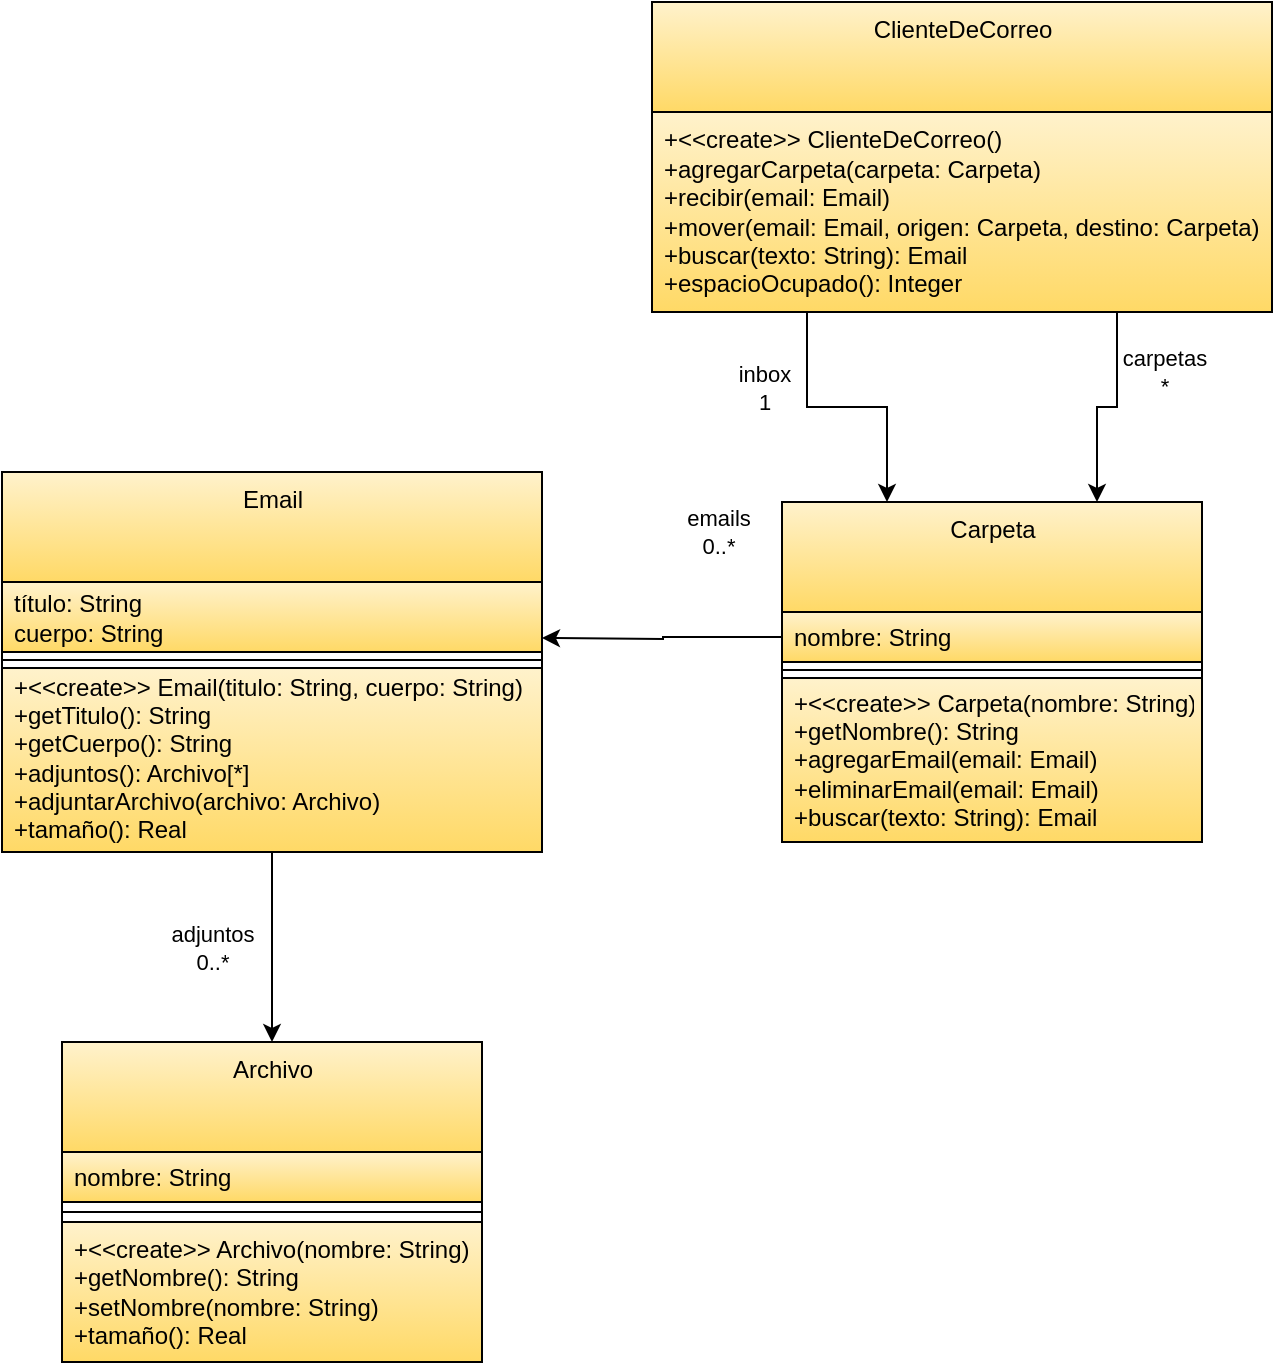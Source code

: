 <mxfile version="20.4.0" type="google"><diagram name="Page-1" id="6133507b-19e7-1e82-6fc7-422aa6c4b21f"><mxGraphModel grid="1" page="1" gridSize="10" guides="1" tooltips="1" connect="1" arrows="1" fold="1" pageScale="1" pageWidth="1100" pageHeight="850" background="none" math="0" shadow="0"><root><mxCell id="0"/><mxCell id="1" parent="0"/><mxCell id="Vzjj5ETAdY_5tmkvtdIo-43" value="&lt;div&gt;carpetas&lt;/div&gt;&lt;div&gt;*&lt;/div&gt;" style="edgeStyle=orthogonalEdgeStyle;rounded=0;orthogonalLoop=1;jettySize=auto;html=1;exitX=0.75;exitY=1;exitDx=0;exitDy=0;entryX=0.75;entryY=0;entryDx=0;entryDy=0;fillColor=#fff2cc;gradientColor=#ffd966;strokeColor=default;" edge="1" parent="1" source="Vzjj5ETAdY_5tmkvtdIo-13" target="Vzjj5ETAdY_5tmkvtdIo-29"><mxGeometry x="-0.439" y="23" relative="1" as="geometry"><mxPoint as="offset"/></mxGeometry></mxCell><mxCell id="Vzjj5ETAdY_5tmkvtdIo-44" value="&lt;div&gt;inbox&lt;/div&gt;&lt;div&gt;1&lt;br&gt;&lt;/div&gt;" style="edgeStyle=orthogonalEdgeStyle;rounded=0;orthogonalLoop=1;jettySize=auto;html=1;exitX=0.25;exitY=1;exitDx=0;exitDy=0;entryX=0.25;entryY=0;entryDx=0;entryDy=0;fillColor=#fff2cc;gradientColor=#ffd966;strokeColor=default;" edge="1" parent="1" source="Vzjj5ETAdY_5tmkvtdIo-13" target="Vzjj5ETAdY_5tmkvtdIo-29"><mxGeometry x="-0.439" y="-22" relative="1" as="geometry"><mxPoint as="offset"/></mxGeometry></mxCell><mxCell id="Vzjj5ETAdY_5tmkvtdIo-13" value="ClienteDeCorreo" style="swimlane;fontStyle=0;align=center;verticalAlign=top;childLayout=stackLayout;horizontal=1;startSize=55;horizontalStack=0;resizeParent=1;resizeParentMax=0;resizeLast=0;collapsible=0;marginBottom=0;html=1;fillColor=#fff2cc;strokeColor=default;gradientColor=#ffd966;" vertex="1" parent="1"><mxGeometry x="395" y="30" width="310" height="155" as="geometry"/></mxCell><mxCell id="Vzjj5ETAdY_5tmkvtdIo-20" value="&lt;div&gt;+&amp;lt;&amp;lt;create&amp;gt;&amp;gt; ClienteDeCorreo()&lt;br&gt;&lt;/div&gt;&lt;div&gt;+agregarCarpeta(carpeta: Carpeta)&lt;br&gt;&lt;/div&gt;&lt;div&gt;+recibir(email: Email)&lt;br&gt;&lt;/div&gt;&lt;div&gt;+mover(email: Email, origen: Carpeta, destino: Carpeta)&lt;br&gt;&lt;/div&gt;&lt;div&gt;+buscar(texto: String): Email&lt;br&gt;&lt;/div&gt;&lt;div&gt;+espacioOcupado(): Integer&lt;br&gt;&lt;/div&gt;" style="text;html=1;strokeColor=default;fillColor=#fff2cc;align=left;verticalAlign=middle;spacingLeft=4;spacingRight=4;overflow=hidden;rotatable=0;points=[[0,0.5],[1,0.5]];portConstraint=eastwest;gradientColor=#ffd966;" vertex="1" parent="Vzjj5ETAdY_5tmkvtdIo-13"><mxGeometry y="55" width="310" height="100" as="geometry"/></mxCell><mxCell id="Vzjj5ETAdY_5tmkvtdIo-46" value="&lt;div&gt;adjuntos&lt;/div&gt;&lt;div&gt;0..*&lt;br&gt;&lt;/div&gt;" style="edgeStyle=orthogonalEdgeStyle;rounded=0;orthogonalLoop=1;jettySize=auto;html=1;exitX=0.5;exitY=1;exitDx=0;exitDy=0;entryX=0.5;entryY=0;entryDx=0;entryDy=0;fillColor=#fff2cc;gradientColor=#ffd966;strokeColor=default;" edge="1" parent="1" source="Vzjj5ETAdY_5tmkvtdIo-21" target="Vzjj5ETAdY_5tmkvtdIo-35"><mxGeometry y="-30" relative="1" as="geometry"><mxPoint as="offset"/></mxGeometry></mxCell><mxCell id="Vzjj5ETAdY_5tmkvtdIo-21" value="Email" style="swimlane;fontStyle=0;align=center;verticalAlign=top;childLayout=stackLayout;horizontal=1;startSize=55;horizontalStack=0;resizeParent=1;resizeParentMax=0;resizeLast=0;collapsible=0;marginBottom=0;html=1;fillColor=#fff2cc;gradientColor=#ffd966;strokeColor=default;" vertex="1" parent="1"><mxGeometry x="70" y="265" width="270" height="190" as="geometry"/></mxCell><mxCell id="Vzjj5ETAdY_5tmkvtdIo-23" value="&lt;div&gt;título: String&lt;/div&gt;&lt;div&gt;cuerpo: String&lt;br&gt;&lt;/div&gt;" style="text;html=1;strokeColor=default;fillColor=#fff2cc;align=left;verticalAlign=middle;spacingLeft=4;spacingRight=4;overflow=hidden;rotatable=0;points=[[0,0.5],[1,0.5]];portConstraint=eastwest;gradientColor=#ffd966;" vertex="1" parent="Vzjj5ETAdY_5tmkvtdIo-21"><mxGeometry y="55" width="270" height="35" as="geometry"/></mxCell><mxCell id="Vzjj5ETAdY_5tmkvtdIo-26" value="" style="line;strokeWidth=1;fillColor=#fff2cc;align=left;verticalAlign=middle;spacingTop=-1;spacingLeft=3;spacingRight=3;rotatable=0;labelPosition=right;points=[];portConstraint=eastwest;gradientColor=#ffd966;strokeColor=default;" vertex="1" parent="Vzjj5ETAdY_5tmkvtdIo-21"><mxGeometry y="90" width="270" height="8" as="geometry"/></mxCell><mxCell id="Vzjj5ETAdY_5tmkvtdIo-28" value="&lt;div&gt;+&amp;lt;&amp;lt;create&amp;gt;&amp;gt; Email(titulo: String, cuerpo: String)&lt;/div&gt;&lt;div&gt;+getTitulo(): String&lt;/div&gt;&lt;div&gt;+getCuerpo(): String&lt;/div&gt;&lt;div&gt;+adjuntos(): Archivo[*]&lt;/div&gt;&lt;div&gt;+adjuntarArchivo(archivo: Archivo)&lt;br&gt;&lt;/div&gt;&lt;div&gt;+tamaño(): Real&lt;/div&gt;&lt;div&gt;+buscar(texto: String): Boolean&lt;br&gt;&lt;/div&gt;" style="text;html=1;strokeColor=default;fillColor=#fff2cc;align=left;verticalAlign=middle;spacingLeft=4;spacingRight=4;overflow=hidden;rotatable=0;points=[[0,0.5],[1,0.5]];portConstraint=eastwest;gradientColor=#ffd966;" vertex="1" parent="Vzjj5ETAdY_5tmkvtdIo-21"><mxGeometry y="98" width="270" height="92" as="geometry"/></mxCell><mxCell id="Vzjj5ETAdY_5tmkvtdIo-29" value="Carpeta" style="swimlane;fontStyle=0;align=center;verticalAlign=top;childLayout=stackLayout;horizontal=1;startSize=55;horizontalStack=0;resizeParent=1;resizeParentMax=0;resizeLast=0;collapsible=0;marginBottom=0;html=1;fillColor=#fff2cc;gradientColor=#ffd966;strokeColor=default;" vertex="1" parent="1"><mxGeometry x="460" y="280" width="210" height="170" as="geometry"/></mxCell><mxCell id="Vzjj5ETAdY_5tmkvtdIo-30" value="nombre: String" style="text;html=1;strokeColor=default;fillColor=#fff2cc;align=left;verticalAlign=middle;spacingLeft=4;spacingRight=4;overflow=hidden;rotatable=0;points=[[0,0.5],[1,0.5]];portConstraint=eastwest;gradientColor=#ffd966;" vertex="1" parent="Vzjj5ETAdY_5tmkvtdIo-29"><mxGeometry y="55" width="210" height="25" as="geometry"/></mxCell><mxCell id="Vzjj5ETAdY_5tmkvtdIo-33" value="" style="line;strokeWidth=1;fillColor=#fff2cc;align=left;verticalAlign=middle;spacingTop=-1;spacingLeft=3;spacingRight=3;rotatable=0;labelPosition=right;points=[];portConstraint=eastwest;gradientColor=#ffd966;strokeColor=default;" vertex="1" parent="Vzjj5ETAdY_5tmkvtdIo-29"><mxGeometry y="80" width="210" height="8" as="geometry"/></mxCell><mxCell id="Vzjj5ETAdY_5tmkvtdIo-34" value="+&amp;lt;&amp;lt;create&amp;gt;&amp;gt; Carpeta(nombre: String)&lt;br&gt;&lt;div&gt;+getNombre(): String&lt;/div&gt;&lt;div&gt;+agregarEmail(email: Email)&lt;/div&gt;&lt;div&gt;+eliminarEmail(email: Email)&lt;br&gt;&lt;/div&gt;&lt;div&gt;+buscar(texto: String): Email&lt;br&gt;&lt;/div&gt;" style="text;html=1;strokeColor=default;fillColor=#fff2cc;align=left;verticalAlign=middle;spacingLeft=4;spacingRight=4;overflow=hidden;rotatable=0;points=[[0,0.5],[1,0.5]];portConstraint=eastwest;gradientColor=#ffd966;" vertex="1" parent="Vzjj5ETAdY_5tmkvtdIo-29"><mxGeometry y="88" width="210" height="82" as="geometry"/></mxCell><mxCell id="Vzjj5ETAdY_5tmkvtdIo-35" value="Archivo" style="swimlane;fontStyle=0;align=center;verticalAlign=top;childLayout=stackLayout;horizontal=1;startSize=55;horizontalStack=0;resizeParent=1;resizeParentMax=0;resizeLast=0;collapsible=0;marginBottom=0;html=1;fillColor=#fff2cc;gradientColor=#ffd966;strokeColor=default;" vertex="1" parent="1"><mxGeometry x="100" y="550" width="210" height="160" as="geometry"/></mxCell><mxCell id="Vzjj5ETAdY_5tmkvtdIo-36" value="&lt;div&gt;nombre: String&lt;/div&gt;" style="text;html=1;strokeColor=default;fillColor=#fff2cc;align=left;verticalAlign=middle;spacingLeft=4;spacingRight=4;overflow=hidden;rotatable=0;points=[[0,0.5],[1,0.5]];portConstraint=eastwest;gradientColor=#ffd966;" vertex="1" parent="Vzjj5ETAdY_5tmkvtdIo-35"><mxGeometry y="55" width="210" height="25" as="geometry"/></mxCell><mxCell id="Vzjj5ETAdY_5tmkvtdIo-39" value="" style="line;strokeWidth=1;fillColor=#fff2cc;align=left;verticalAlign=middle;spacingTop=-1;spacingLeft=3;spacingRight=3;rotatable=0;labelPosition=right;points=[];portConstraint=eastwest;gradientColor=#ffd966;strokeColor=default;" vertex="1" parent="Vzjj5ETAdY_5tmkvtdIo-35"><mxGeometry y="80" width="210" height="10" as="geometry"/></mxCell><mxCell id="Vzjj5ETAdY_5tmkvtdIo-40" value="&lt;div&gt;+&amp;lt;&amp;lt;create&amp;gt;&amp;gt; Archivo(nombre: String)&lt;/div&gt;&lt;div&gt;+getNombre(): String&lt;/div&gt;&lt;div&gt;+setNombre(nombre: String)&lt;/div&gt;&lt;div&gt;+tamaño(): Real&lt;br&gt;&lt;/div&gt;" style="text;html=1;strokeColor=default;fillColor=#fff2cc;align=left;verticalAlign=middle;spacingLeft=4;spacingRight=4;overflow=hidden;rotatable=0;points=[[0,0.5],[1,0.5]];portConstraint=eastwest;gradientColor=#ffd966;" vertex="1" parent="Vzjj5ETAdY_5tmkvtdIo-35"><mxGeometry y="90" width="210" height="70" as="geometry"/></mxCell><mxCell id="Vzjj5ETAdY_5tmkvtdIo-47" value="&lt;div&gt;emails&lt;/div&gt;&lt;div&gt;0..*&lt;br&gt;&lt;/div&gt;" style="edgeStyle=orthogonalEdgeStyle;rounded=0;orthogonalLoop=1;jettySize=auto;html=1;exitX=0;exitY=0.5;exitDx=0;exitDy=0;fillColor=#fff2cc;gradientColor=#ffd966;strokeColor=default;" edge="1" parent="1" source="Vzjj5ETAdY_5tmkvtdIo-30"><mxGeometry x="-0.004" y="-27" relative="1" as="geometry"><mxPoint x="340" y="348" as="targetPoint"/><mxPoint x="27" y="-27" as="offset"/></mxGeometry></mxCell></root></mxGraphModel></diagram></mxfile>